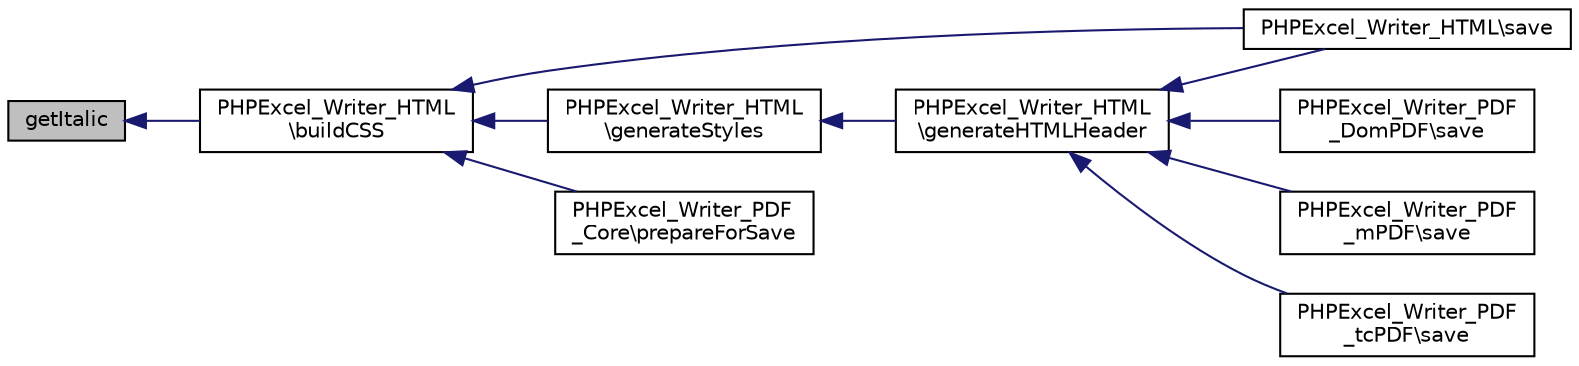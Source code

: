digraph "getItalic"
{
  edge [fontname="Helvetica",fontsize="10",labelfontname="Helvetica",labelfontsize="10"];
  node [fontname="Helvetica",fontsize="10",shape=record];
  rankdir="LR";
  Node48 [label="getItalic",height=0.2,width=0.4,color="black", fillcolor="grey75", style="filled", fontcolor="black"];
  Node48 -> Node49 [dir="back",color="midnightblue",fontsize="10",style="solid",fontname="Helvetica"];
  Node49 [label="PHPExcel_Writer_HTML\l\\buildCSS",height=0.2,width=0.4,color="black", fillcolor="white", style="filled",URL="$class_p_h_p_excel___writer___h_t_m_l.html#a3f8fdb7ac7b7089f7b8ca365afbba79f"];
  Node49 -> Node50 [dir="back",color="midnightblue",fontsize="10",style="solid",fontname="Helvetica"];
  Node50 [label="PHPExcel_Writer_HTML\\save",height=0.2,width=0.4,color="black", fillcolor="white", style="filled",URL="$class_p_h_p_excel___writer___h_t_m_l.html#a47cf44d053426c59c85d31f37744687c"];
  Node49 -> Node51 [dir="back",color="midnightblue",fontsize="10",style="solid",fontname="Helvetica"];
  Node51 [label="PHPExcel_Writer_HTML\l\\generateStyles",height=0.2,width=0.4,color="black", fillcolor="white", style="filled",URL="$class_p_h_p_excel___writer___h_t_m_l.html#ae6002be0e346a33c8f65d034dc93158e"];
  Node51 -> Node52 [dir="back",color="midnightblue",fontsize="10",style="solid",fontname="Helvetica"];
  Node52 [label="PHPExcel_Writer_HTML\l\\generateHTMLHeader",height=0.2,width=0.4,color="black", fillcolor="white", style="filled",URL="$class_p_h_p_excel___writer___h_t_m_l.html#a4290ffdb5e8165cee74ba333620f56e9"];
  Node52 -> Node50 [dir="back",color="midnightblue",fontsize="10",style="solid",fontname="Helvetica"];
  Node52 -> Node53 [dir="back",color="midnightblue",fontsize="10",style="solid",fontname="Helvetica"];
  Node53 [label="PHPExcel_Writer_PDF\l_DomPDF\\save",height=0.2,width=0.4,color="black", fillcolor="white", style="filled",URL="$class_p_h_p_excel___writer___p_d_f___dom_p_d_f.html#a47cf44d053426c59c85d31f37744687c"];
  Node52 -> Node54 [dir="back",color="midnightblue",fontsize="10",style="solid",fontname="Helvetica"];
  Node54 [label="PHPExcel_Writer_PDF\l_mPDF\\save",height=0.2,width=0.4,color="black", fillcolor="white", style="filled",URL="$class_p_h_p_excel___writer___p_d_f__m_p_d_f.html#a47cf44d053426c59c85d31f37744687c"];
  Node52 -> Node55 [dir="back",color="midnightblue",fontsize="10",style="solid",fontname="Helvetica"];
  Node55 [label="PHPExcel_Writer_PDF\l_tcPDF\\save",height=0.2,width=0.4,color="black", fillcolor="white", style="filled",URL="$class_p_h_p_excel___writer___p_d_f__tc_p_d_f.html#a47cf44d053426c59c85d31f37744687c"];
  Node49 -> Node56 [dir="back",color="midnightblue",fontsize="10",style="solid",fontname="Helvetica"];
  Node56 [label="PHPExcel_Writer_PDF\l_Core\\prepareForSave",height=0.2,width=0.4,color="black", fillcolor="white", style="filled",URL="$class_p_h_p_excel___writer___p_d_f___core.html#a8f7146ac1b3765494f558fe3a7cc35e6"];
}
